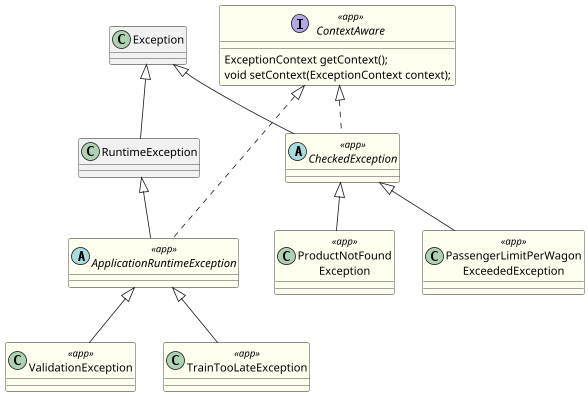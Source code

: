 @startuml
'https://plantuml.com/class-diagram

scale 0.8

' skin params, settings

skinparam note {
  fontStyle italic
}

skinparam class {
  backgroundColor<<app>> #fffff0
}

skinparam groupInheritance 1

' classes

interface ContextAware <<app>> {
  ExceptionContext getContext();
  void setContext(ExceptionContext context);
}
class Exception
class RuntimeException
abstract class ApplicationRuntimeException <<app>>
abstract class CheckedException <<app>>
class ValidationException <<app>>
class TrainTooLateException <<app>>
class ProductNotFound\nException <<app>>
class PassengerLimitPerWagon\nExceededException <<app>>

' Associations

' from Java Libraries
Exception            <|--   RuntimeException
Exception            <|--   CheckedException
RuntimeException     <|--   ApplicationRuntimeException
' Application specific
ContextAware         <|..   ApplicationRuntimeException
ContextAware         <|..   CheckedException

ApplicationRuntimeException <|--  ValidationException
ApplicationRuntimeException <|--  TrainTooLateException

CheckedException     <|--  PassengerLimitPerWagon\nExceededException
CheckedException     <|--  ProductNotFound\nException

@enduml